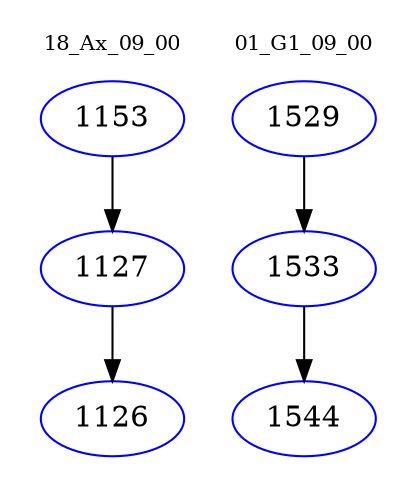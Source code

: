 digraph{
subgraph cluster_0 {
color = white
label = "18_Ax_09_00";
fontsize=10;
T0_1153 [label="1153", color="blue"]
T0_1153 -> T0_1127 [color="black"]
T0_1127 [label="1127", color="blue"]
T0_1127 -> T0_1126 [color="black"]
T0_1126 [label="1126", color="blue"]
}
subgraph cluster_1 {
color = white
label = "01_G1_09_00";
fontsize=10;
T1_1529 [label="1529", color="blue"]
T1_1529 -> T1_1533 [color="black"]
T1_1533 [label="1533", color="blue"]
T1_1533 -> T1_1544 [color="black"]
T1_1544 [label="1544", color="blue"]
}
}
